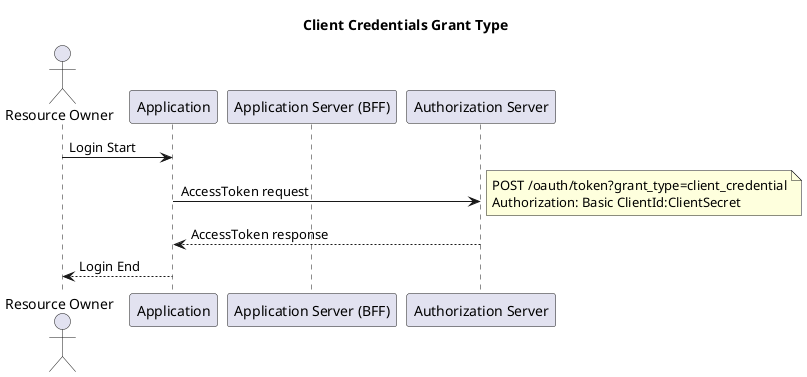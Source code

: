@startuml
skinparam shadowing false
title Client Credentials Grant Type
actor "Resource Owner" as user
participant "Application" as fb
participant "Application Server (BFF)" as bff
participant "Authorization Server" as auth

user -> fb: Login Start
fb -> auth: AccessToken request
note right
POST /oauth/token?grant_type=client_credential
Authorization: Basic ClientId:ClientSecret
end note
fb <-- auth: AccessToken response
user <-- fb: Login End
@enduml